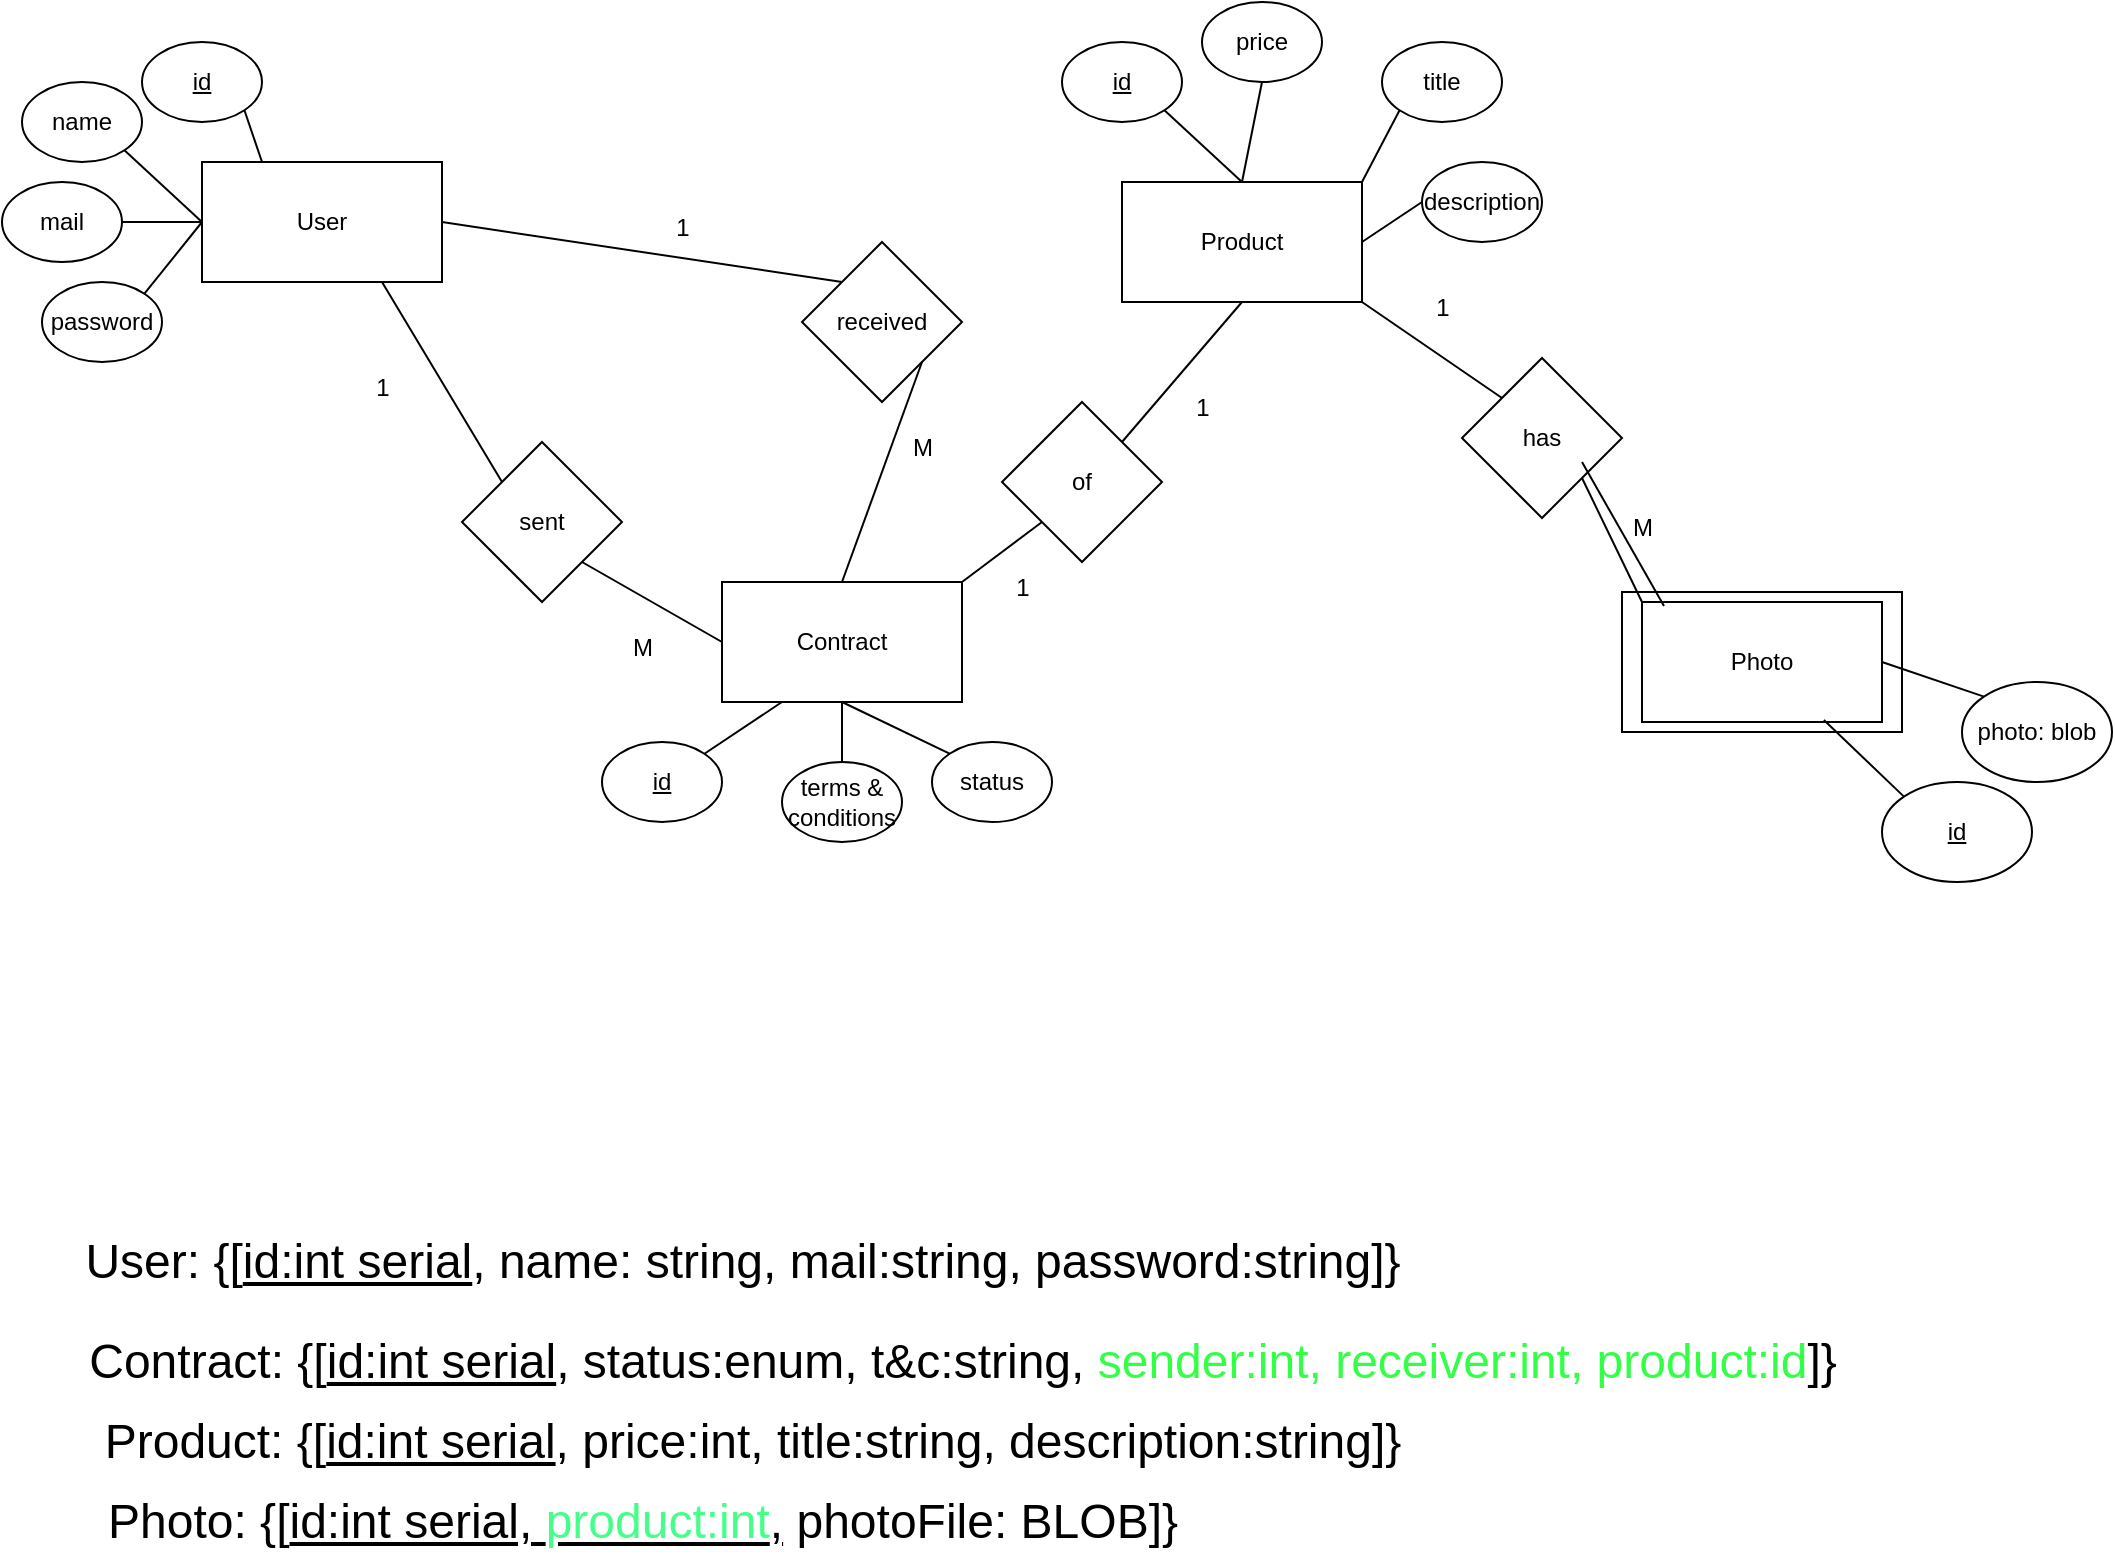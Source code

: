 <mxfile version="24.7.17">
  <diagram name="Page-1" id="hckZ-cUkYHznHsd1BJEK">
    <mxGraphModel dx="1433" dy="819" grid="1" gridSize="10" guides="1" tooltips="1" connect="1" arrows="1" fold="1" page="1" pageScale="1" pageWidth="850" pageHeight="1100" math="0" shadow="0">
      <root>
        <mxCell id="0" />
        <mxCell id="1" parent="0" />
        <mxCell id="D85kQSMyPtW2imJUh7Kq-77" value="" style="rounded=0;whiteSpace=wrap;html=1;" vertex="1" parent="1">
          <mxGeometry x="810" y="395" width="140" height="70" as="geometry" />
        </mxCell>
        <mxCell id="D85kQSMyPtW2imJUh7Kq-1" value="User" style="rounded=0;whiteSpace=wrap;html=1;" vertex="1" parent="1">
          <mxGeometry x="100" y="180" width="120" height="60" as="geometry" />
        </mxCell>
        <mxCell id="D85kQSMyPtW2imJUh7Kq-2" value="name" style="ellipse;whiteSpace=wrap;html=1;" vertex="1" parent="1">
          <mxGeometry x="10" y="140" width="60" height="40" as="geometry" />
        </mxCell>
        <mxCell id="D85kQSMyPtW2imJUh7Kq-3" value="mail" style="ellipse;whiteSpace=wrap;html=1;" vertex="1" parent="1">
          <mxGeometry y="190" width="60" height="40" as="geometry" />
        </mxCell>
        <mxCell id="D85kQSMyPtW2imJUh7Kq-4" value="password" style="ellipse;whiteSpace=wrap;html=1;" vertex="1" parent="1">
          <mxGeometry x="20" y="240" width="60" height="40" as="geometry" />
        </mxCell>
        <mxCell id="D85kQSMyPtW2imJUh7Kq-6" value="&lt;u&gt;id&lt;/u&gt;" style="ellipse;whiteSpace=wrap;html=1;" vertex="1" parent="1">
          <mxGeometry x="70" y="120" width="60" height="40" as="geometry" />
        </mxCell>
        <mxCell id="D85kQSMyPtW2imJUh7Kq-7" value="" style="endArrow=none;html=1;rounded=0;exitX=1;exitY=1;exitDx=0;exitDy=0;entryX=0.25;entryY=0;entryDx=0;entryDy=0;" edge="1" parent="1" source="D85kQSMyPtW2imJUh7Kq-6" target="D85kQSMyPtW2imJUh7Kq-1">
          <mxGeometry width="50" height="50" relative="1" as="geometry">
            <mxPoint x="400" y="450" as="sourcePoint" />
            <mxPoint x="450" y="400" as="targetPoint" />
          </mxGeometry>
        </mxCell>
        <mxCell id="D85kQSMyPtW2imJUh7Kq-8" value="" style="endArrow=none;html=1;rounded=0;exitX=1;exitY=1;exitDx=0;exitDy=0;entryX=0;entryY=0.5;entryDx=0;entryDy=0;" edge="1" parent="1" source="D85kQSMyPtW2imJUh7Kq-2" target="D85kQSMyPtW2imJUh7Kq-1">
          <mxGeometry width="50" height="50" relative="1" as="geometry">
            <mxPoint x="131" y="164" as="sourcePoint" />
            <mxPoint x="140" y="190" as="targetPoint" />
          </mxGeometry>
        </mxCell>
        <mxCell id="D85kQSMyPtW2imJUh7Kq-9" value="" style="endArrow=none;html=1;rounded=0;exitX=1;exitY=0.5;exitDx=0;exitDy=0;entryX=0;entryY=0.5;entryDx=0;entryDy=0;" edge="1" parent="1" source="D85kQSMyPtW2imJUh7Kq-3" target="D85kQSMyPtW2imJUh7Kq-1">
          <mxGeometry width="50" height="50" relative="1" as="geometry">
            <mxPoint x="71" y="184" as="sourcePoint" />
            <mxPoint x="110" y="220" as="targetPoint" />
          </mxGeometry>
        </mxCell>
        <mxCell id="D85kQSMyPtW2imJUh7Kq-10" value="" style="endArrow=none;html=1;rounded=0;exitX=1;exitY=0;exitDx=0;exitDy=0;entryX=0;entryY=0.5;entryDx=0;entryDy=0;" edge="1" parent="1" source="D85kQSMyPtW2imJUh7Kq-4" target="D85kQSMyPtW2imJUh7Kq-1">
          <mxGeometry width="50" height="50" relative="1" as="geometry">
            <mxPoint x="70" y="220" as="sourcePoint" />
            <mxPoint x="110" y="220" as="targetPoint" />
          </mxGeometry>
        </mxCell>
        <mxCell id="D85kQSMyPtW2imJUh7Kq-11" value="Contract" style="rounded=0;whiteSpace=wrap;html=1;" vertex="1" parent="1">
          <mxGeometry x="360" y="390" width="120" height="60" as="geometry" />
        </mxCell>
        <mxCell id="D85kQSMyPtW2imJUh7Kq-12" value="&lt;u&gt;id&lt;/u&gt;" style="ellipse;whiteSpace=wrap;html=1;" vertex="1" parent="1">
          <mxGeometry x="300" y="470" width="60" height="40" as="geometry" />
        </mxCell>
        <mxCell id="D85kQSMyPtW2imJUh7Kq-13" value="" style="endArrow=none;html=1;rounded=0;exitX=1;exitY=0;exitDx=0;exitDy=0;entryX=0.25;entryY=1;entryDx=0;entryDy=0;" edge="1" parent="1" source="D85kQSMyPtW2imJUh7Kq-12" target="D85kQSMyPtW2imJUh7Kq-11">
          <mxGeometry width="50" height="50" relative="1" as="geometry">
            <mxPoint x="81" y="256" as="sourcePoint" />
            <mxPoint x="110" y="220" as="targetPoint" />
          </mxGeometry>
        </mxCell>
        <mxCell id="D85kQSMyPtW2imJUh7Kq-14" value="sent" style="rhombus;whiteSpace=wrap;html=1;" vertex="1" parent="1">
          <mxGeometry x="230" y="320" width="80" height="80" as="geometry" />
        </mxCell>
        <mxCell id="D85kQSMyPtW2imJUh7Kq-15" value="terms &amp;amp; conditions" style="ellipse;whiteSpace=wrap;html=1;" vertex="1" parent="1">
          <mxGeometry x="390" y="480" width="60" height="40" as="geometry" />
        </mxCell>
        <mxCell id="D85kQSMyPtW2imJUh7Kq-16" value="" style="endArrow=none;html=1;rounded=0;exitX=0.5;exitY=0;exitDx=0;exitDy=0;entryX=0.5;entryY=1;entryDx=0;entryDy=0;" edge="1" parent="1" source="D85kQSMyPtW2imJUh7Kq-15" target="D85kQSMyPtW2imJUh7Kq-11">
          <mxGeometry width="50" height="50" relative="1" as="geometry">
            <mxPoint x="361" y="486" as="sourcePoint" />
            <mxPoint x="400" y="460" as="targetPoint" />
          </mxGeometry>
        </mxCell>
        <mxCell id="D85kQSMyPtW2imJUh7Kq-25" value="received" style="rhombus;whiteSpace=wrap;html=1;" vertex="1" parent="1">
          <mxGeometry x="400" y="220" width="80" height="80" as="geometry" />
        </mxCell>
        <mxCell id="D85kQSMyPtW2imJUh7Kq-26" value="" style="endArrow=none;html=1;rounded=0;exitX=0.75;exitY=1;exitDx=0;exitDy=0;entryX=0;entryY=0;entryDx=0;entryDy=0;" edge="1" parent="1" source="D85kQSMyPtW2imJUh7Kq-1" target="D85kQSMyPtW2imJUh7Kq-14">
          <mxGeometry width="50" height="50" relative="1" as="geometry">
            <mxPoint x="400" y="450" as="sourcePoint" />
            <mxPoint x="450" y="400" as="targetPoint" />
          </mxGeometry>
        </mxCell>
        <mxCell id="D85kQSMyPtW2imJUh7Kq-27" value="" style="endArrow=none;html=1;rounded=0;exitX=1;exitY=1;exitDx=0;exitDy=0;entryX=0;entryY=0.5;entryDx=0;entryDy=0;" edge="1" parent="1" source="D85kQSMyPtW2imJUh7Kq-14" target="D85kQSMyPtW2imJUh7Kq-11">
          <mxGeometry width="50" height="50" relative="1" as="geometry">
            <mxPoint x="400" y="450" as="sourcePoint" />
            <mxPoint x="450" y="400" as="targetPoint" />
          </mxGeometry>
        </mxCell>
        <mxCell id="D85kQSMyPtW2imJUh7Kq-28" value="" style="endArrow=none;html=1;rounded=0;exitX=1;exitY=0.5;exitDx=0;exitDy=0;entryX=0;entryY=0;entryDx=0;entryDy=0;" edge="1" parent="1" source="D85kQSMyPtW2imJUh7Kq-1" target="D85kQSMyPtW2imJUh7Kq-25">
          <mxGeometry width="50" height="50" relative="1" as="geometry">
            <mxPoint x="400" y="450" as="sourcePoint" />
            <mxPoint x="450" y="400" as="targetPoint" />
          </mxGeometry>
        </mxCell>
        <mxCell id="D85kQSMyPtW2imJUh7Kq-29" value="" style="endArrow=none;html=1;rounded=0;entryX=1;entryY=1;entryDx=0;entryDy=0;exitX=0.5;exitY=0;exitDx=0;exitDy=0;" edge="1" parent="1" source="D85kQSMyPtW2imJUh7Kq-11" target="D85kQSMyPtW2imJUh7Kq-25">
          <mxGeometry width="50" height="50" relative="1" as="geometry">
            <mxPoint x="400" y="450" as="sourcePoint" />
            <mxPoint x="450" y="400" as="targetPoint" />
          </mxGeometry>
        </mxCell>
        <mxCell id="D85kQSMyPtW2imJUh7Kq-31" value="1" style="text;html=1;align=center;verticalAlign=middle;resizable=0;points=[];autosize=1;strokeColor=none;fillColor=none;" vertex="1" parent="1">
          <mxGeometry x="325" y="198" width="30" height="30" as="geometry" />
        </mxCell>
        <mxCell id="D85kQSMyPtW2imJUh7Kq-32" value="M" style="text;html=1;align=center;verticalAlign=middle;resizable=0;points=[];autosize=1;strokeColor=none;fillColor=none;" vertex="1" parent="1">
          <mxGeometry x="445" y="308" width="30" height="30" as="geometry" />
        </mxCell>
        <mxCell id="D85kQSMyPtW2imJUh7Kq-33" value="1" style="text;html=1;align=center;verticalAlign=middle;resizable=0;points=[];autosize=1;strokeColor=none;fillColor=none;" vertex="1" parent="1">
          <mxGeometry x="175" y="278" width="30" height="30" as="geometry" />
        </mxCell>
        <mxCell id="D85kQSMyPtW2imJUh7Kq-34" value="M" style="text;html=1;align=center;verticalAlign=middle;resizable=0;points=[];autosize=1;strokeColor=none;fillColor=none;" vertex="1" parent="1">
          <mxGeometry x="305" y="408" width="30" height="30" as="geometry" />
        </mxCell>
        <mxCell id="D85kQSMyPtW2imJUh7Kq-35" value="&lt;font style=&quot;font-size: 24px;&quot;&gt;User: {[&lt;u style=&quot;&quot;&gt;id:int serial&lt;/u&gt;, name: string, mail:string, password:string]}&lt;/font&gt;" style="text;html=1;align=center;verticalAlign=middle;resizable=0;points=[];autosize=1;strokeColor=none;fillColor=none;" vertex="1" parent="1">
          <mxGeometry x="30" y="710" width="680" height="40" as="geometry" />
        </mxCell>
        <mxCell id="D85kQSMyPtW2imJUh7Kq-36" value="&lt;font style=&quot;font-size: 24px;&quot;&gt;Contract: {[&lt;u style=&quot;&quot;&gt;id:int serial&lt;/u&gt;, status:enum, t&amp;amp;c:string, &lt;font color=&quot;#33ff47&quot;&gt;sender:int, receiver:int, product:id&lt;/font&gt;]}&lt;/font&gt;" style="text;html=1;align=center;verticalAlign=middle;resizable=0;points=[];autosize=1;strokeColor=none;fillColor=none;" vertex="1" parent="1">
          <mxGeometry x="30" y="760" width="900" height="40" as="geometry" />
        </mxCell>
        <mxCell id="D85kQSMyPtW2imJUh7Kq-37" value="Photo" style="rounded=0;whiteSpace=wrap;html=1;" vertex="1" parent="1">
          <mxGeometry x="820" y="400" width="120" height="60" as="geometry" />
        </mxCell>
        <mxCell id="D85kQSMyPtW2imJUh7Kq-38" value="Product" style="rounded=0;whiteSpace=wrap;html=1;" vertex="1" parent="1">
          <mxGeometry x="560" y="190" width="120" height="60" as="geometry" />
        </mxCell>
        <mxCell id="D85kQSMyPtW2imJUh7Kq-39" value="photo: blob" style="ellipse;whiteSpace=wrap;html=1;" vertex="1" parent="1">
          <mxGeometry x="980" y="440" width="75" height="50" as="geometry" />
        </mxCell>
        <mxCell id="D85kQSMyPtW2imJUh7Kq-40" value="" style="endArrow=none;html=1;rounded=0;entryX=1;entryY=0.5;entryDx=0;entryDy=0;exitX=0;exitY=0;exitDx=0;exitDy=0;" edge="1" parent="1" source="D85kQSMyPtW2imJUh7Kq-39" target="D85kQSMyPtW2imJUh7Kq-37">
          <mxGeometry width="50" height="50" relative="1" as="geometry">
            <mxPoint x="450" y="500" as="sourcePoint" />
            <mxPoint x="500" y="450" as="targetPoint" />
          </mxGeometry>
        </mxCell>
        <mxCell id="D85kQSMyPtW2imJUh7Kq-41" value="has" style="rhombus;whiteSpace=wrap;html=1;" vertex="1" parent="1">
          <mxGeometry x="730" y="278" width="80" height="80" as="geometry" />
        </mxCell>
        <mxCell id="D85kQSMyPtW2imJUh7Kq-42" value="" style="endArrow=none;html=1;rounded=0;entryX=1;entryY=1;entryDx=0;entryDy=0;exitX=0;exitY=0;exitDx=0;exitDy=0;" edge="1" parent="1" source="D85kQSMyPtW2imJUh7Kq-41" target="D85kQSMyPtW2imJUh7Kq-38">
          <mxGeometry width="50" height="50" relative="1" as="geometry">
            <mxPoint x="450" y="500" as="sourcePoint" />
            <mxPoint x="500" y="450" as="targetPoint" />
          </mxGeometry>
        </mxCell>
        <mxCell id="D85kQSMyPtW2imJUh7Kq-43" value="" style="endArrow=none;html=1;rounded=0;entryX=1;entryY=1;entryDx=0;entryDy=0;exitX=0;exitY=0;exitDx=0;exitDy=0;" edge="1" parent="1" source="D85kQSMyPtW2imJUh7Kq-37" target="D85kQSMyPtW2imJUh7Kq-41">
          <mxGeometry width="50" height="50" relative="1" as="geometry">
            <mxPoint x="760" y="308" as="sourcePoint" />
            <mxPoint x="690" y="260" as="targetPoint" />
          </mxGeometry>
        </mxCell>
        <mxCell id="D85kQSMyPtW2imJUh7Kq-44" value="1" style="text;html=1;align=center;verticalAlign=middle;resizable=0;points=[];autosize=1;strokeColor=none;fillColor=none;" vertex="1" parent="1">
          <mxGeometry x="705" y="238" width="30" height="30" as="geometry" />
        </mxCell>
        <mxCell id="D85kQSMyPtW2imJUh7Kq-45" value="M" style="text;html=1;align=center;verticalAlign=middle;resizable=0;points=[];autosize=1;strokeColor=none;fillColor=none;" vertex="1" parent="1">
          <mxGeometry x="805" y="348" width="30" height="30" as="geometry" />
        </mxCell>
        <mxCell id="D85kQSMyPtW2imJUh7Kq-46" value="" style="endArrow=none;html=1;rounded=0;exitX=1;exitY=0;exitDx=0;exitDy=0;entryX=0;entryY=1;entryDx=0;entryDy=0;" edge="1" parent="1" source="D85kQSMyPtW2imJUh7Kq-11" target="D85kQSMyPtW2imJUh7Kq-47">
          <mxGeometry width="50" height="50" relative="1" as="geometry">
            <mxPoint x="450" y="500" as="sourcePoint" />
            <mxPoint x="520" y="360" as="targetPoint" />
          </mxGeometry>
        </mxCell>
        <mxCell id="D85kQSMyPtW2imJUh7Kq-47" value="of" style="rhombus;whiteSpace=wrap;html=1;" vertex="1" parent="1">
          <mxGeometry x="500" y="300" width="80" height="80" as="geometry" />
        </mxCell>
        <mxCell id="D85kQSMyPtW2imJUh7Kq-48" value="" style="endArrow=none;html=1;rounded=0;entryX=0.5;entryY=1;entryDx=0;entryDy=0;exitX=1;exitY=0;exitDx=0;exitDy=0;" edge="1" parent="1" source="D85kQSMyPtW2imJUh7Kq-47" target="D85kQSMyPtW2imJUh7Kq-38">
          <mxGeometry width="50" height="50" relative="1" as="geometry">
            <mxPoint x="450" y="500" as="sourcePoint" />
            <mxPoint x="500" y="450" as="targetPoint" />
          </mxGeometry>
        </mxCell>
        <mxCell id="D85kQSMyPtW2imJUh7Kq-49" value="1" style="text;html=1;align=center;verticalAlign=middle;resizable=0;points=[];autosize=1;strokeColor=none;fillColor=none;" vertex="1" parent="1">
          <mxGeometry x="495" y="378" width="30" height="30" as="geometry" />
        </mxCell>
        <mxCell id="D85kQSMyPtW2imJUh7Kq-50" value="1" style="text;html=1;align=center;verticalAlign=middle;resizable=0;points=[];autosize=1;strokeColor=none;fillColor=none;" vertex="1" parent="1">
          <mxGeometry x="585" y="288" width="30" height="30" as="geometry" />
        </mxCell>
        <mxCell id="D85kQSMyPtW2imJUh7Kq-52" value="title" style="ellipse;whiteSpace=wrap;html=1;" vertex="1" parent="1">
          <mxGeometry x="690" y="120" width="60" height="40" as="geometry" />
        </mxCell>
        <mxCell id="D85kQSMyPtW2imJUh7Kq-57" value="" style="endArrow=none;html=1;rounded=0;exitX=1;exitY=0;exitDx=0;exitDy=0;entryX=0;entryY=1;entryDx=0;entryDy=0;" edge="1" parent="1" source="D85kQSMyPtW2imJUh7Kq-38" target="D85kQSMyPtW2imJUh7Kq-52">
          <mxGeometry width="50" height="50" relative="1" as="geometry">
            <mxPoint x="450" y="470" as="sourcePoint" />
            <mxPoint x="500" y="420" as="targetPoint" />
          </mxGeometry>
        </mxCell>
        <mxCell id="D85kQSMyPtW2imJUh7Kq-62" value="price" style="ellipse;whiteSpace=wrap;html=1;" vertex="1" parent="1">
          <mxGeometry x="600" y="100" width="60" height="40" as="geometry" />
        </mxCell>
        <mxCell id="D85kQSMyPtW2imJUh7Kq-63" value="" style="endArrow=none;html=1;rounded=0;exitX=0.5;exitY=1;exitDx=0;exitDy=0;entryX=0.5;entryY=0;entryDx=0;entryDy=0;" edge="1" parent="1" source="D85kQSMyPtW2imJUh7Kq-62" target="D85kQSMyPtW2imJUh7Kq-38">
          <mxGeometry width="50" height="50" relative="1" as="geometry">
            <mxPoint x="450" y="470" as="sourcePoint" />
            <mxPoint x="500" y="420" as="targetPoint" />
          </mxGeometry>
        </mxCell>
        <mxCell id="D85kQSMyPtW2imJUh7Kq-64" value="status" style="ellipse;whiteSpace=wrap;html=1;" vertex="1" parent="1">
          <mxGeometry x="465" y="470" width="60" height="40" as="geometry" />
        </mxCell>
        <mxCell id="D85kQSMyPtW2imJUh7Kq-68" value="" style="endArrow=none;html=1;rounded=0;exitX=0.5;exitY=1;exitDx=0;exitDy=0;entryX=0;entryY=0;entryDx=0;entryDy=0;" edge="1" parent="1" source="D85kQSMyPtW2imJUh7Kq-11" target="D85kQSMyPtW2imJUh7Kq-64">
          <mxGeometry width="50" height="50" relative="1" as="geometry">
            <mxPoint x="450" y="470" as="sourcePoint" />
            <mxPoint x="500" y="420" as="targetPoint" />
          </mxGeometry>
        </mxCell>
        <mxCell id="D85kQSMyPtW2imJUh7Kq-69" value="description" style="ellipse;whiteSpace=wrap;html=1;" vertex="1" parent="1">
          <mxGeometry x="710" y="180" width="60" height="40" as="geometry" />
        </mxCell>
        <mxCell id="D85kQSMyPtW2imJUh7Kq-71" value="" style="endArrow=none;html=1;rounded=0;exitX=1;exitY=0.5;exitDx=0;exitDy=0;entryX=0;entryY=0.5;entryDx=0;entryDy=0;" edge="1" parent="1" source="D85kQSMyPtW2imJUh7Kq-38" target="D85kQSMyPtW2imJUh7Kq-69">
          <mxGeometry width="50" height="50" relative="1" as="geometry">
            <mxPoint x="450" y="470" as="sourcePoint" />
            <mxPoint x="500" y="420" as="targetPoint" />
          </mxGeometry>
        </mxCell>
        <mxCell id="D85kQSMyPtW2imJUh7Kq-72" value="&lt;u&gt;id&lt;/u&gt;" style="ellipse;whiteSpace=wrap;html=1;" vertex="1" parent="1">
          <mxGeometry x="530" y="120" width="60" height="40" as="geometry" />
        </mxCell>
        <mxCell id="D85kQSMyPtW2imJUh7Kq-73" value="" style="endArrow=none;html=1;rounded=0;exitX=1;exitY=1;exitDx=0;exitDy=0;entryX=0.5;entryY=0;entryDx=0;entryDy=0;" edge="1" parent="1" source="D85kQSMyPtW2imJUh7Kq-72" target="D85kQSMyPtW2imJUh7Kq-38">
          <mxGeometry width="50" height="50" relative="1" as="geometry">
            <mxPoint x="450" y="530" as="sourcePoint" />
            <mxPoint x="500" y="480" as="targetPoint" />
          </mxGeometry>
        </mxCell>
        <mxCell id="D85kQSMyPtW2imJUh7Kq-74" value="&lt;font style=&quot;font-size: 24px;&quot;&gt;Product: {[&lt;u style=&quot;&quot;&gt;id:int serial&lt;/u&gt;, price:int, title:string, description:string]}&lt;/font&gt;" style="text;html=1;align=center;verticalAlign=middle;resizable=0;points=[];autosize=1;strokeColor=none;fillColor=none;" vertex="1" parent="1">
          <mxGeometry x="40" y="800" width="670" height="40" as="geometry" />
        </mxCell>
        <mxCell id="D85kQSMyPtW2imJUh7Kq-75" value="&lt;font style=&quot;font-size: 24px;&quot;&gt;Photo: {[&lt;u&gt;id:int serial, &lt;font color=&quot;#45ff89&quot;&gt;product:int&lt;/font&gt;,&lt;/u&gt; photoFile: BLOB]}&lt;/font&gt;" style="text;html=1;align=center;verticalAlign=middle;resizable=0;points=[];autosize=1;strokeColor=none;fillColor=none;" vertex="1" parent="1">
          <mxGeometry x="40" y="840" width="560" height="40" as="geometry" />
        </mxCell>
        <mxCell id="D85kQSMyPtW2imJUh7Kq-78" value="" style="endArrow=none;html=1;rounded=0;entryX=0.15;entryY=0.1;entryDx=0;entryDy=0;entryPerimeter=0;" edge="1" parent="1" target="D85kQSMyPtW2imJUh7Kq-77">
          <mxGeometry width="50" height="50" relative="1" as="geometry">
            <mxPoint x="790" y="330" as="sourcePoint" />
            <mxPoint x="560" y="490" as="targetPoint" />
          </mxGeometry>
        </mxCell>
        <mxCell id="D85kQSMyPtW2imJUh7Kq-79" value="&lt;u&gt;id&lt;/u&gt;" style="ellipse;whiteSpace=wrap;html=1;" vertex="1" parent="1">
          <mxGeometry x="940" y="490" width="75" height="50" as="geometry" />
        </mxCell>
        <mxCell id="D85kQSMyPtW2imJUh7Kq-80" value="" style="endArrow=none;html=1;rounded=0;entryX=0.721;entryY=0.914;entryDx=0;entryDy=0;exitX=0;exitY=0;exitDx=0;exitDy=0;entryPerimeter=0;" edge="1" parent="1" source="D85kQSMyPtW2imJUh7Kq-79" target="D85kQSMyPtW2imJUh7Kq-77">
          <mxGeometry width="50" height="50" relative="1" as="geometry">
            <mxPoint x="1001" y="457" as="sourcePoint" />
            <mxPoint x="950" y="440" as="targetPoint" />
          </mxGeometry>
        </mxCell>
      </root>
    </mxGraphModel>
  </diagram>
</mxfile>
